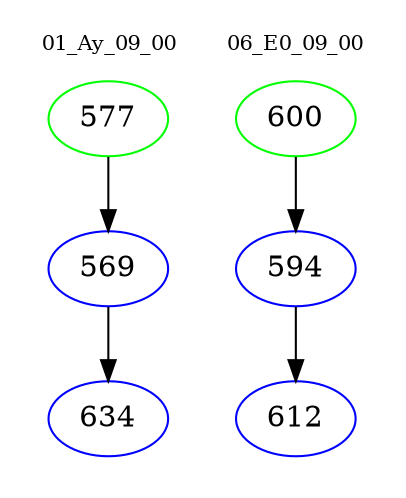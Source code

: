digraph{
subgraph cluster_0 {
color = white
label = "01_Ay_09_00";
fontsize=10;
T0_577 [label="577", color="green"]
T0_577 -> T0_569 [color="black"]
T0_569 [label="569", color="blue"]
T0_569 -> T0_634 [color="black"]
T0_634 [label="634", color="blue"]
}
subgraph cluster_1 {
color = white
label = "06_E0_09_00";
fontsize=10;
T1_600 [label="600", color="green"]
T1_600 -> T1_594 [color="black"]
T1_594 [label="594", color="blue"]
T1_594 -> T1_612 [color="black"]
T1_612 [label="612", color="blue"]
}
}
